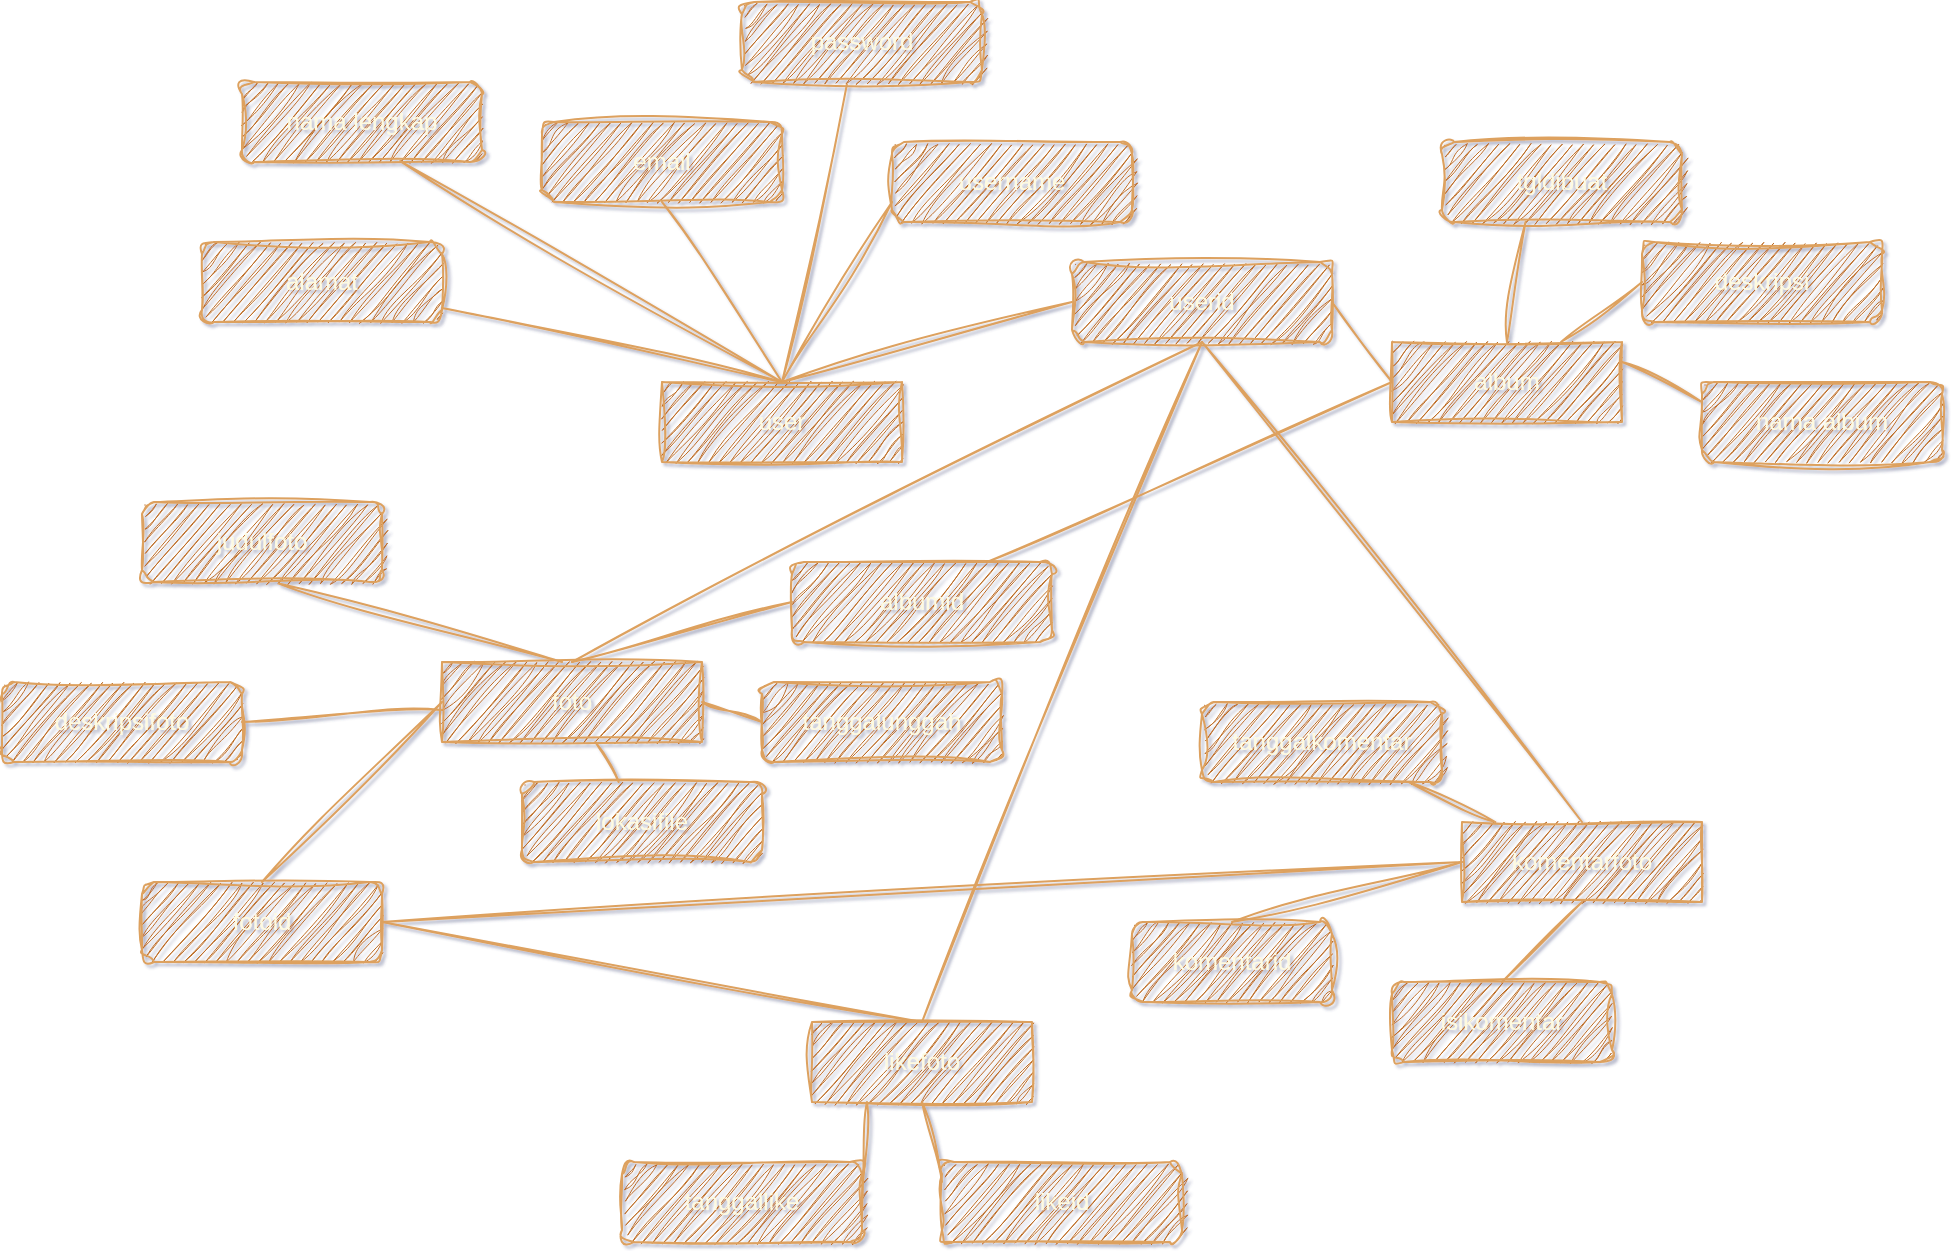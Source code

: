 <mxfile version="22.1.16" type="device">
  <diagram id="R2lEEEUBdFMjLlhIrx00" name="Page-1">
    <mxGraphModel dx="1708" dy="760" grid="1" gridSize="10" guides="1" tooltips="1" connect="1" arrows="1" fold="1" page="0" pageScale="1" pageWidth="850" pageHeight="1100" background="none" math="0" shadow="1" extFonts="Permanent Marker^https://fonts.googleapis.com/css?family=Permanent+Marker">
      <root>
        <mxCell id="0" />
        <mxCell id="1" parent="0" />
        <mxCell id="zu0-qklApFcCiBYDLU98-1" value="user" style="rounded=0;whiteSpace=wrap;html=1;sketch=1;curveFitting=1;jiggle=2;labelBackgroundColor=none;fillColor=#BC6C25;strokeColor=#DDA15E;fontColor=#FEFAE0;" parent="1" vertex="1">
          <mxGeometry x="140" y="450" width="120" height="40" as="geometry" />
        </mxCell>
        <mxCell id="zu0-qklApFcCiBYDLU98-2" value="nama lengkap" style="rounded=1;whiteSpace=wrap;html=1;sketch=1;curveFitting=1;jiggle=2;labelBackgroundColor=none;fillColor=#BC6C25;strokeColor=#DDA15E;fontColor=#FEFAE0;" parent="1" vertex="1">
          <mxGeometry x="-70" y="300" width="120" height="40" as="geometry" />
        </mxCell>
        <mxCell id="zu0-qklApFcCiBYDLU98-3" value="email" style="rounded=1;whiteSpace=wrap;html=1;sketch=1;curveFitting=1;jiggle=2;labelBackgroundColor=none;fillColor=#BC6C25;strokeColor=#DDA15E;fontColor=#FEFAE0;" parent="1" vertex="1">
          <mxGeometry x="80" y="320" width="120" height="40" as="geometry" />
        </mxCell>
        <mxCell id="zu0-qklApFcCiBYDLU98-4" value="alamat" style="rounded=1;whiteSpace=wrap;html=1;sketch=1;curveFitting=1;jiggle=2;labelBackgroundColor=none;fillColor=#BC6C25;strokeColor=#DDA15E;fontColor=#FEFAE0;" parent="1" vertex="1">
          <mxGeometry x="-90" y="380" width="120" height="40" as="geometry" />
        </mxCell>
        <mxCell id="zu0-qklApFcCiBYDLU98-5" value="password" style="rounded=1;whiteSpace=wrap;html=1;sketch=1;curveFitting=1;jiggle=2;labelBackgroundColor=none;fillColor=#BC6C25;strokeColor=#DDA15E;fontColor=#FEFAE0;" parent="1" vertex="1">
          <mxGeometry x="180" y="260" width="120" height="40" as="geometry" />
        </mxCell>
        <mxCell id="zu0-qklApFcCiBYDLU98-6" value="username" style="rounded=1;whiteSpace=wrap;html=1;sketch=1;curveFitting=1;jiggle=2;labelBackgroundColor=none;fillColor=#BC6C25;strokeColor=#DDA15E;fontColor=#FEFAE0;" parent="1" vertex="1">
          <mxGeometry x="255" y="330" width="120" height="40" as="geometry" />
        </mxCell>
        <mxCell id="zu0-qklApFcCiBYDLU98-7" value="userid" style="rounded=1;whiteSpace=wrap;html=1;sketch=1;curveFitting=1;jiggle=2;labelBackgroundColor=none;fillColor=#BC6C25;strokeColor=#DDA15E;fontColor=#FEFAE0;" parent="1" vertex="1">
          <mxGeometry x="345" y="390" width="130" height="40" as="geometry" />
        </mxCell>
        <mxCell id="zu0-qklApFcCiBYDLU98-8" value="" style="endArrow=none;html=1;rounded=0;entryX=0.5;entryY=0;entryDx=0;entryDy=0;exitX=0.5;exitY=1;exitDx=0;exitDy=0;sketch=1;curveFitting=1;jiggle=2;labelBackgroundColor=none;strokeColor=#DDA15E;fontColor=default;" parent="1" source="zu0-qklApFcCiBYDLU98-3" target="zu0-qklApFcCiBYDLU98-1" edge="1">
          <mxGeometry width="50" height="50" relative="1" as="geometry">
            <mxPoint x="400" y="410" as="sourcePoint" />
            <mxPoint x="450" y="360" as="targetPoint" />
          </mxGeometry>
        </mxCell>
        <mxCell id="zu0-qklApFcCiBYDLU98-9" value="" style="endArrow=none;html=1;rounded=0;exitX=0.5;exitY=0;exitDx=0;exitDy=0;entryX=0.437;entryY=1.031;entryDx=0;entryDy=0;entryPerimeter=0;sketch=1;curveFitting=1;jiggle=2;labelBackgroundColor=none;strokeColor=#DDA15E;fontColor=default;" parent="1" source="zu0-qklApFcCiBYDLU98-1" target="zu0-qklApFcCiBYDLU98-5" edge="1">
          <mxGeometry width="50" height="50" relative="1" as="geometry">
            <mxPoint x="400" y="410" as="sourcePoint" />
            <mxPoint x="450" y="360" as="targetPoint" />
          </mxGeometry>
        </mxCell>
        <mxCell id="zu0-qklApFcCiBYDLU98-10" value="" style="endArrow=none;html=1;rounded=0;entryX=0.5;entryY=0;entryDx=0;entryDy=0;exitX=0.659;exitY=0.988;exitDx=0;exitDy=0;exitPerimeter=0;sketch=1;curveFitting=1;jiggle=2;labelBackgroundColor=none;strokeColor=#DDA15E;fontColor=default;" parent="1" source="zu0-qklApFcCiBYDLU98-2" target="zu0-qklApFcCiBYDLU98-1" edge="1">
          <mxGeometry width="50" height="50" relative="1" as="geometry">
            <mxPoint x="400" y="410" as="sourcePoint" />
            <mxPoint x="450" y="360" as="targetPoint" />
          </mxGeometry>
        </mxCell>
        <mxCell id="zu0-qklApFcCiBYDLU98-11" value="" style="endArrow=none;html=1;rounded=0;exitX=0.5;exitY=0;exitDx=0;exitDy=0;sketch=1;curveFitting=1;jiggle=2;labelBackgroundColor=none;strokeColor=#DDA15E;fontColor=default;" parent="1" source="zu0-qklApFcCiBYDLU98-1" target="zu0-qklApFcCiBYDLU98-4" edge="1">
          <mxGeometry width="50" height="50" relative="1" as="geometry">
            <mxPoint x="290" y="430" as="sourcePoint" />
            <mxPoint x="340" y="380" as="targetPoint" />
          </mxGeometry>
        </mxCell>
        <mxCell id="zu0-qklApFcCiBYDLU98-12" value="" style="endArrow=none;html=1;rounded=0;exitX=0.5;exitY=0;exitDx=0;exitDy=0;entryX=0;entryY=0.75;entryDx=0;entryDy=0;sketch=1;curveFitting=1;jiggle=2;labelBackgroundColor=none;strokeColor=#DDA15E;fontColor=default;" parent="1" source="zu0-qklApFcCiBYDLU98-1" target="zu0-qklApFcCiBYDLU98-6" edge="1">
          <mxGeometry width="50" height="50" relative="1" as="geometry">
            <mxPoint x="290" y="430" as="sourcePoint" />
            <mxPoint x="340" y="380" as="targetPoint" />
          </mxGeometry>
        </mxCell>
        <mxCell id="zu0-qklApFcCiBYDLU98-13" value="" style="endArrow=none;html=1;rounded=0;entryX=0;entryY=0.5;entryDx=0;entryDy=0;exitX=0.5;exitY=0;exitDx=0;exitDy=0;sketch=1;curveFitting=1;jiggle=2;labelBackgroundColor=none;strokeColor=#DDA15E;fontColor=default;" parent="1" source="zu0-qklApFcCiBYDLU98-1" target="zu0-qklApFcCiBYDLU98-7" edge="1">
          <mxGeometry width="50" height="50" relative="1" as="geometry">
            <mxPoint x="290" y="390" as="sourcePoint" />
            <mxPoint x="340" y="380" as="targetPoint" />
          </mxGeometry>
        </mxCell>
        <mxCell id="zu0-qklApFcCiBYDLU98-14" value="album" style="rounded=0;whiteSpace=wrap;html=1;sketch=1;curveFitting=1;jiggle=2;labelBackgroundColor=none;fillColor=#BC6C25;strokeColor=#DDA15E;fontColor=#FEFAE0;" parent="1" vertex="1">
          <mxGeometry x="505" y="430" width="115" height="40" as="geometry" />
        </mxCell>
        <mxCell id="zu0-qklApFcCiBYDLU98-15" value="" style="endArrow=none;html=1;rounded=0;exitX=1;exitY=0.5;exitDx=0;exitDy=0;entryX=0;entryY=0.5;entryDx=0;entryDy=0;sketch=1;curveFitting=1;jiggle=2;labelBackgroundColor=none;strokeColor=#DDA15E;fontColor=default;" parent="1" source="zu0-qklApFcCiBYDLU98-7" target="zu0-qklApFcCiBYDLU98-14" edge="1">
          <mxGeometry width="50" height="50" relative="1" as="geometry">
            <mxPoint x="590" y="530" as="sourcePoint" />
            <mxPoint x="560" y="470" as="targetPoint" />
          </mxGeometry>
        </mxCell>
        <mxCell id="zu0-qklApFcCiBYDLU98-16" value="tgldibuat" style="rounded=1;whiteSpace=wrap;html=1;sketch=1;curveFitting=1;jiggle=2;labelBackgroundColor=none;fillColor=#BC6C25;strokeColor=#DDA15E;fontColor=#FEFAE0;" parent="1" vertex="1">
          <mxGeometry x="530" y="330" width="120" height="40" as="geometry" />
        </mxCell>
        <mxCell id="zu0-qklApFcCiBYDLU98-17" value="deskripsi" style="rounded=1;whiteSpace=wrap;html=1;sketch=1;curveFitting=1;jiggle=2;labelBackgroundColor=none;fillColor=#BC6C25;strokeColor=#DDA15E;fontColor=#FEFAE0;" parent="1" vertex="1">
          <mxGeometry x="630" y="380" width="120" height="40" as="geometry" />
        </mxCell>
        <mxCell id="zu0-qklApFcCiBYDLU98-18" value="nama album" style="rounded=1;whiteSpace=wrap;html=1;sketch=1;curveFitting=1;jiggle=2;labelBackgroundColor=none;fillColor=#BC6C25;strokeColor=#DDA15E;fontColor=#FEFAE0;" parent="1" vertex="1">
          <mxGeometry x="660" y="450" width="120" height="40" as="geometry" />
        </mxCell>
        <mxCell id="zu0-qklApFcCiBYDLU98-19" value="albumid" style="rounded=1;whiteSpace=wrap;html=1;sketch=1;curveFitting=1;jiggle=2;labelBackgroundColor=none;fillColor=#BC6C25;strokeColor=#DDA15E;fontColor=#FEFAE0;" parent="1" vertex="1">
          <mxGeometry x="205" y="540" width="130" height="40" as="geometry" />
        </mxCell>
        <mxCell id="zu0-qklApFcCiBYDLU98-20" value="" style="endArrow=none;html=1;rounded=0;entryX=0.348;entryY=1;entryDx=0;entryDy=0;exitX=0.5;exitY=0;exitDx=0;exitDy=0;entryPerimeter=0;sketch=1;curveFitting=1;jiggle=2;labelBackgroundColor=none;strokeColor=#DDA15E;fontColor=default;" parent="1" source="zu0-qklApFcCiBYDLU98-14" target="zu0-qklApFcCiBYDLU98-16" edge="1">
          <mxGeometry width="50" height="50" relative="1" as="geometry">
            <mxPoint x="569" y="470" as="sourcePoint" />
            <mxPoint x="640" y="500" as="targetPoint" />
          </mxGeometry>
        </mxCell>
        <mxCell id="zu0-qklApFcCiBYDLU98-21" value="" style="endArrow=none;html=1;rounded=0;entryX=0;entryY=0.5;entryDx=0;entryDy=0;sketch=1;curveFitting=1;jiggle=2;labelBackgroundColor=none;strokeColor=#DDA15E;fontColor=default;" parent="1" source="zu0-qklApFcCiBYDLU98-14" target="zu0-qklApFcCiBYDLU98-17" edge="1">
          <mxGeometry width="50" height="50" relative="1" as="geometry">
            <mxPoint x="590" y="550" as="sourcePoint" />
            <mxPoint x="640" y="500" as="targetPoint" />
          </mxGeometry>
        </mxCell>
        <mxCell id="zu0-qklApFcCiBYDLU98-22" value="" style="endArrow=none;html=1;rounded=0;exitX=1;exitY=0.25;exitDx=0;exitDy=0;entryX=0;entryY=0.25;entryDx=0;entryDy=0;sketch=1;curveFitting=1;jiggle=2;labelBackgroundColor=none;strokeColor=#DDA15E;fontColor=default;" parent="1" source="zu0-qklApFcCiBYDLU98-14" target="zu0-qklApFcCiBYDLU98-18" edge="1">
          <mxGeometry width="50" height="50" relative="1" as="geometry">
            <mxPoint x="590" y="550" as="sourcePoint" />
            <mxPoint x="635" y="530" as="targetPoint" />
          </mxGeometry>
        </mxCell>
        <mxCell id="zu0-qklApFcCiBYDLU98-23" value="" style="endArrow=none;html=1;rounded=0;entryX=0;entryY=0.5;entryDx=0;entryDy=0;exitX=0.75;exitY=0;exitDx=0;exitDy=0;sketch=1;curveFitting=1;jiggle=2;labelBackgroundColor=none;strokeColor=#DDA15E;fontColor=default;" parent="1" source="zu0-qklApFcCiBYDLU98-19" target="zu0-qklApFcCiBYDLU98-14" edge="1">
          <mxGeometry width="50" height="50" relative="1" as="geometry">
            <mxPoint x="590" y="550" as="sourcePoint" />
            <mxPoint x="640" y="500" as="targetPoint" />
          </mxGeometry>
        </mxCell>
        <mxCell id="bKz21UaTmYKyqi4fIWZ8-1" value="foto" style="rounded=0;whiteSpace=wrap;html=1;sketch=1;curveFitting=1;jiggle=2;labelBackgroundColor=none;fillColor=#BC6C25;strokeColor=#DDA15E;fontColor=#FEFAE0;" parent="1" vertex="1">
          <mxGeometry x="30" y="590" width="130" height="40" as="geometry" />
        </mxCell>
        <mxCell id="bKz21UaTmYKyqi4fIWZ8-2" value="" style="endArrow=none;html=1;rounded=0;exitX=0.5;exitY=0;exitDx=0;exitDy=0;entryX=0;entryY=0.5;entryDx=0;entryDy=0;sketch=1;curveFitting=1;jiggle=2;labelBackgroundColor=none;strokeColor=#DDA15E;fontColor=default;" parent="1" source="bKz21UaTmYKyqi4fIWZ8-1" target="zu0-qklApFcCiBYDLU98-19" edge="1">
          <mxGeometry width="50" height="50" relative="1" as="geometry">
            <mxPoint x="410" y="530" as="sourcePoint" />
            <mxPoint x="460" y="480" as="targetPoint" />
          </mxGeometry>
        </mxCell>
        <mxCell id="bKz21UaTmYKyqi4fIWZ8-3" value="fotoid" style="rounded=1;whiteSpace=wrap;html=1;sketch=1;curveFitting=1;jiggle=2;labelBackgroundColor=none;fillColor=#BC6C25;strokeColor=#DDA15E;fontColor=#FEFAE0;" parent="1" vertex="1">
          <mxGeometry x="-120" y="700" width="120" height="40" as="geometry" />
        </mxCell>
        <mxCell id="bKz21UaTmYKyqi4fIWZ8-4" value="" style="endArrow=none;html=1;rounded=0;exitX=0.5;exitY=0;exitDx=0;exitDy=0;entryX=0;entryY=0.5;entryDx=0;entryDy=0;sketch=1;curveFitting=1;jiggle=2;labelBackgroundColor=none;strokeColor=#DDA15E;fontColor=default;" parent="1" source="bKz21UaTmYKyqi4fIWZ8-3" target="bKz21UaTmYKyqi4fIWZ8-1" edge="1">
          <mxGeometry width="50" height="50" relative="1" as="geometry">
            <mxPoint x="410" y="630" as="sourcePoint" />
            <mxPoint x="460" y="580" as="targetPoint" />
          </mxGeometry>
        </mxCell>
        <mxCell id="bKz21UaTmYKyqi4fIWZ8-5" value="deskripsifoto" style="rounded=1;whiteSpace=wrap;html=1;sketch=1;curveFitting=1;jiggle=2;labelBackgroundColor=none;fillColor=#BC6C25;strokeColor=#DDA15E;fontColor=#FEFAE0;" parent="1" vertex="1">
          <mxGeometry x="-190" y="600" width="120" height="40" as="geometry" />
        </mxCell>
        <mxCell id="bKz21UaTmYKyqi4fIWZ8-6" value="judulfoto" style="rounded=1;whiteSpace=wrap;html=1;sketch=1;curveFitting=1;jiggle=2;labelBackgroundColor=none;fillColor=#BC6C25;strokeColor=#DDA15E;fontColor=#FEFAE0;" parent="1" vertex="1">
          <mxGeometry x="-120" y="510" width="120" height="40" as="geometry" />
        </mxCell>
        <mxCell id="bKz21UaTmYKyqi4fIWZ8-7" value="" style="endArrow=none;html=1;rounded=0;entryX=0.57;entryY=1.02;entryDx=0;entryDy=0;entryPerimeter=0;exitX=0.462;exitY=0;exitDx=0;exitDy=0;exitPerimeter=0;sketch=1;curveFitting=1;jiggle=2;labelBackgroundColor=none;strokeColor=#DDA15E;fontColor=default;" parent="1" source="bKz21UaTmYKyqi4fIWZ8-1" target="bKz21UaTmYKyqi4fIWZ8-6" edge="1">
          <mxGeometry width="50" height="50" relative="1" as="geometry">
            <mxPoint x="410" y="630" as="sourcePoint" />
            <mxPoint x="460" y="580" as="targetPoint" />
          </mxGeometry>
        </mxCell>
        <mxCell id="bKz21UaTmYKyqi4fIWZ8-8" value="" style="endArrow=none;html=1;rounded=0;entryX=1;entryY=0.5;entryDx=0;entryDy=0;sketch=1;curveFitting=1;jiggle=2;labelBackgroundColor=none;strokeColor=#DDA15E;fontColor=default;" parent="1" source="bKz21UaTmYKyqi4fIWZ8-1" target="bKz21UaTmYKyqi4fIWZ8-5" edge="1">
          <mxGeometry width="50" height="50" relative="1" as="geometry">
            <mxPoint x="410" y="630" as="sourcePoint" />
            <mxPoint x="460" y="580" as="targetPoint" />
          </mxGeometry>
        </mxCell>
        <mxCell id="bKz21UaTmYKyqi4fIWZ8-10" value="tanggalunggah" style="rounded=1;whiteSpace=wrap;html=1;sketch=1;curveFitting=1;jiggle=2;labelBackgroundColor=none;fillColor=#BC6C25;strokeColor=#DDA15E;fontColor=#FEFAE0;" parent="1" vertex="1">
          <mxGeometry x="190" y="600" width="120" height="40" as="geometry" />
        </mxCell>
        <mxCell id="bKz21UaTmYKyqi4fIWZ8-12" value="lokasifile" style="rounded=1;whiteSpace=wrap;html=1;sketch=1;curveFitting=1;jiggle=2;labelBackgroundColor=none;fillColor=#BC6C25;strokeColor=#DDA15E;fontColor=#FEFAE0;" parent="1" vertex="1">
          <mxGeometry x="70" y="650" width="120" height="40" as="geometry" />
        </mxCell>
        <mxCell id="bKz21UaTmYKyqi4fIWZ8-13" value="" style="endArrow=none;html=1;rounded=0;entryX=0;entryY=0.5;entryDx=0;entryDy=0;exitX=1;exitY=0.5;exitDx=0;exitDy=0;sketch=1;curveFitting=1;jiggle=2;labelBackgroundColor=none;strokeColor=#DDA15E;fontColor=default;" parent="1" source="bKz21UaTmYKyqi4fIWZ8-1" target="bKz21UaTmYKyqi4fIWZ8-10" edge="1">
          <mxGeometry width="50" height="50" relative="1" as="geometry">
            <mxPoint x="410" y="630" as="sourcePoint" />
            <mxPoint x="460" y="580" as="targetPoint" />
          </mxGeometry>
        </mxCell>
        <mxCell id="bKz21UaTmYKyqi4fIWZ8-14" value="" style="endArrow=none;html=1;rounded=0;sketch=1;curveFitting=1;jiggle=2;labelBackgroundColor=none;strokeColor=#DDA15E;fontColor=default;" parent="1" source="bKz21UaTmYKyqi4fIWZ8-1" target="bKz21UaTmYKyqi4fIWZ8-12" edge="1">
          <mxGeometry width="50" height="50" relative="1" as="geometry">
            <mxPoint x="410" y="630" as="sourcePoint" />
            <mxPoint x="460" y="580" as="targetPoint" />
          </mxGeometry>
        </mxCell>
        <mxCell id="bKz21UaTmYKyqi4fIWZ8-16" value="" style="endArrow=none;html=1;rounded=0;entryX=0.5;entryY=1;entryDx=0;entryDy=0;exitX=0.5;exitY=0;exitDx=0;exitDy=0;sketch=1;curveFitting=1;jiggle=2;labelBackgroundColor=none;strokeColor=#DDA15E;fontColor=default;" parent="1" source="bKz21UaTmYKyqi4fIWZ8-1" target="zu0-qklApFcCiBYDLU98-7" edge="1">
          <mxGeometry width="50" height="50" relative="1" as="geometry">
            <mxPoint x="280" y="620" as="sourcePoint" />
            <mxPoint x="460" y="480" as="targetPoint" />
          </mxGeometry>
        </mxCell>
        <mxCell id="bKz21UaTmYKyqi4fIWZ8-17" value="komentarfoto" style="rounded=0;whiteSpace=wrap;html=1;sketch=1;curveFitting=1;jiggle=2;labelBackgroundColor=none;fillColor=#BC6C25;strokeColor=#DDA15E;fontColor=#FEFAE0;" parent="1" vertex="1">
          <mxGeometry x="540" y="670" width="120" height="40" as="geometry" />
        </mxCell>
        <mxCell id="bKz21UaTmYKyqi4fIWZ8-18" value="" style="endArrow=none;html=1;rounded=0;entryX=0;entryY=0.5;entryDx=0;entryDy=0;exitX=1;exitY=0.5;exitDx=0;exitDy=0;sketch=1;curveFitting=1;jiggle=2;labelBackgroundColor=none;strokeColor=#DDA15E;fontColor=default;" parent="1" source="bKz21UaTmYKyqi4fIWZ8-3" target="bKz21UaTmYKyqi4fIWZ8-17" edge="1">
          <mxGeometry width="50" height="50" relative="1" as="geometry">
            <mxPoint x="440" y="730" as="sourcePoint" />
            <mxPoint x="490" y="680" as="targetPoint" />
          </mxGeometry>
        </mxCell>
        <mxCell id="bKz21UaTmYKyqi4fIWZ8-19" value="" style="endArrow=none;html=1;rounded=0;exitX=0.5;exitY=0;exitDx=0;exitDy=0;entryX=0.5;entryY=1;entryDx=0;entryDy=0;sketch=1;curveFitting=1;jiggle=2;labelBackgroundColor=none;strokeColor=#DDA15E;fontColor=default;" parent="1" source="bKz21UaTmYKyqi4fIWZ8-17" target="zu0-qklApFcCiBYDLU98-7" edge="1">
          <mxGeometry width="50" height="50" relative="1" as="geometry">
            <mxPoint x="350" y="630" as="sourcePoint" />
            <mxPoint x="400" y="580" as="targetPoint" />
          </mxGeometry>
        </mxCell>
        <mxCell id="bKz21UaTmYKyqi4fIWZ8-20" value="isikomentar" style="rounded=1;whiteSpace=wrap;html=1;sketch=1;curveFitting=1;jiggle=2;labelBackgroundColor=none;fillColor=#BC6C25;strokeColor=#DDA15E;fontColor=#FEFAE0;" parent="1" vertex="1">
          <mxGeometry x="505" y="750" width="110" height="40" as="geometry" />
        </mxCell>
        <mxCell id="bKz21UaTmYKyqi4fIWZ8-21" value="komentarid" style="rounded=1;whiteSpace=wrap;html=1;sketch=1;curveFitting=1;jiggle=2;labelBackgroundColor=none;fillColor=#BC6C25;strokeColor=#DDA15E;fontColor=#FEFAE0;" parent="1" vertex="1">
          <mxGeometry x="375" y="720" width="100" height="40" as="geometry" />
        </mxCell>
        <mxCell id="bKz21UaTmYKyqi4fIWZ8-22" value="" style="endArrow=none;html=1;rounded=0;exitX=0.5;exitY=0;exitDx=0;exitDy=0;entryX=0;entryY=0.5;entryDx=0;entryDy=0;sketch=1;curveFitting=1;jiggle=2;labelBackgroundColor=none;strokeColor=#DDA15E;fontColor=default;" parent="1" source="bKz21UaTmYKyqi4fIWZ8-21" target="bKz21UaTmYKyqi4fIWZ8-17" edge="1">
          <mxGeometry width="50" height="50" relative="1" as="geometry">
            <mxPoint x="460" y="730" as="sourcePoint" />
            <mxPoint x="510" y="680" as="targetPoint" />
          </mxGeometry>
        </mxCell>
        <mxCell id="bKz21UaTmYKyqi4fIWZ8-23" value="" style="endArrow=none;html=1;rounded=0;exitX=0.5;exitY=0;exitDx=0;exitDy=0;entryX=0.5;entryY=1;entryDx=0;entryDy=0;sketch=1;curveFitting=1;jiggle=2;labelBackgroundColor=none;strokeColor=#DDA15E;fontColor=default;" parent="1" source="bKz21UaTmYKyqi4fIWZ8-20" target="bKz21UaTmYKyqi4fIWZ8-17" edge="1">
          <mxGeometry width="50" height="50" relative="1" as="geometry">
            <mxPoint x="460" y="730" as="sourcePoint" />
            <mxPoint x="510" y="680" as="targetPoint" />
          </mxGeometry>
        </mxCell>
        <mxCell id="bKz21UaTmYKyqi4fIWZ8-24" value="tanggalkomentar" style="rounded=1;whiteSpace=wrap;html=1;sketch=1;curveFitting=1;jiggle=2;labelBackgroundColor=none;fillColor=#BC6C25;strokeColor=#DDA15E;fontColor=#FEFAE0;" parent="1" vertex="1">
          <mxGeometry x="410" y="610" width="120" height="40" as="geometry" />
        </mxCell>
        <mxCell id="bKz21UaTmYKyqi4fIWZ8-25" value="" style="endArrow=none;html=1;rounded=0;sketch=1;curveFitting=1;jiggle=2;labelBackgroundColor=none;strokeColor=#DDA15E;fontColor=default;" parent="1" source="bKz21UaTmYKyqi4fIWZ8-17" target="bKz21UaTmYKyqi4fIWZ8-24" edge="1">
          <mxGeometry width="50" height="50" relative="1" as="geometry">
            <mxPoint x="460" y="730" as="sourcePoint" />
            <mxPoint x="510" y="680" as="targetPoint" />
          </mxGeometry>
        </mxCell>
        <mxCell id="bKz21UaTmYKyqi4fIWZ8-26" style="edgeStyle=orthogonalEdgeStyle;rounded=0;orthogonalLoop=1;jettySize=auto;html=1;exitX=0.5;exitY=1;exitDx=0;exitDy=0;sketch=1;curveFitting=1;jiggle=2;labelBackgroundColor=none;strokeColor=#DDA15E;fontColor=default;" parent="1" source="bKz21UaTmYKyqi4fIWZ8-20" target="bKz21UaTmYKyqi4fIWZ8-20" edge="1">
          <mxGeometry relative="1" as="geometry" />
        </mxCell>
        <mxCell id="bKz21UaTmYKyqi4fIWZ8-27" value="likefoto" style="rounded=0;whiteSpace=wrap;html=1;sketch=1;curveFitting=1;jiggle=2;labelBackgroundColor=none;fillColor=#BC6C25;strokeColor=#DDA15E;fontColor=#FEFAE0;" parent="1" vertex="1">
          <mxGeometry x="215" y="770" width="110" height="40" as="geometry" />
        </mxCell>
        <mxCell id="bKz21UaTmYKyqi4fIWZ8-28" value="" style="endArrow=none;html=1;rounded=0;exitX=0.5;exitY=0;exitDx=0;exitDy=0;sketch=1;curveFitting=1;jiggle=2;labelBackgroundColor=none;strokeColor=#DDA15E;fontColor=default;" parent="1" source="bKz21UaTmYKyqi4fIWZ8-27" edge="1">
          <mxGeometry width="50" height="50" relative="1" as="geometry">
            <mxPoint x="370" y="790" as="sourcePoint" />
            <mxPoint y="720" as="targetPoint" />
          </mxGeometry>
        </mxCell>
        <mxCell id="bKz21UaTmYKyqi4fIWZ8-32" value="" style="endArrow=none;html=1;rounded=0;entryX=0.5;entryY=1;entryDx=0;entryDy=0;exitX=0.5;exitY=0;exitDx=0;exitDy=0;sketch=1;curveFitting=1;jiggle=2;labelBackgroundColor=none;strokeColor=#DDA15E;fontColor=default;" parent="1" source="bKz21UaTmYKyqi4fIWZ8-27" target="zu0-qklApFcCiBYDLU98-7" edge="1">
          <mxGeometry width="50" height="50" relative="1" as="geometry">
            <mxPoint x="400" y="750" as="sourcePoint" />
            <mxPoint x="460" y="560" as="targetPoint" />
          </mxGeometry>
        </mxCell>
        <mxCell id="bKz21UaTmYKyqi4fIWZ8-33" value="tanggallike" style="rounded=1;whiteSpace=wrap;html=1;sketch=1;curveFitting=1;jiggle=2;labelBackgroundColor=none;fillColor=#BC6C25;strokeColor=#DDA15E;fontColor=#FEFAE0;" parent="1" vertex="1">
          <mxGeometry x="120" y="840" width="120" height="40" as="geometry" />
        </mxCell>
        <mxCell id="bKz21UaTmYKyqi4fIWZ8-34" value="likeid" style="rounded=1;whiteSpace=wrap;html=1;sketch=1;curveFitting=1;jiggle=2;labelBackgroundColor=none;fillColor=#BC6C25;strokeColor=#DDA15E;fontColor=#FEFAE0;" parent="1" vertex="1">
          <mxGeometry x="280" y="840" width="120" height="40" as="geometry" />
        </mxCell>
        <mxCell id="bKz21UaTmYKyqi4fIWZ8-35" value="" style="endArrow=none;html=1;rounded=0;exitX=0.25;exitY=1;exitDx=0;exitDy=0;entryX=1;entryY=0.5;entryDx=0;entryDy=0;sketch=1;curveFitting=1;jiggle=2;labelBackgroundColor=none;strokeColor=#DDA15E;fontColor=default;" parent="1" source="bKz21UaTmYKyqi4fIWZ8-27" target="bKz21UaTmYKyqi4fIWZ8-33" edge="1">
          <mxGeometry width="50" height="50" relative="1" as="geometry">
            <mxPoint x="340" y="800" as="sourcePoint" />
            <mxPoint x="390" y="750" as="targetPoint" />
          </mxGeometry>
        </mxCell>
        <mxCell id="bKz21UaTmYKyqi4fIWZ8-36" value="" style="endArrow=none;html=1;rounded=0;entryX=0.5;entryY=1;entryDx=0;entryDy=0;exitX=0;exitY=0.25;exitDx=0;exitDy=0;sketch=1;curveFitting=1;jiggle=2;labelBackgroundColor=none;strokeColor=#DDA15E;fontColor=default;" parent="1" source="bKz21UaTmYKyqi4fIWZ8-34" target="bKz21UaTmYKyqi4fIWZ8-27" edge="1">
          <mxGeometry width="50" height="50" relative="1" as="geometry">
            <mxPoint x="330" y="950" as="sourcePoint" />
            <mxPoint x="390" y="750" as="targetPoint" />
          </mxGeometry>
        </mxCell>
        <mxCell id="bKz21UaTmYKyqi4fIWZ8-42" style="edgeStyle=orthogonalEdgeStyle;rounded=0;orthogonalLoop=1;jettySize=auto;html=1;exitX=0.5;exitY=1;exitDx=0;exitDy=0;sketch=1;curveFitting=1;jiggle=2;labelBackgroundColor=none;strokeColor=#DDA15E;fontColor=default;" parent="1" source="zu0-qklApFcCiBYDLU98-18" target="zu0-qklApFcCiBYDLU98-18" edge="1">
          <mxGeometry relative="1" as="geometry" />
        </mxCell>
      </root>
    </mxGraphModel>
  </diagram>
</mxfile>
